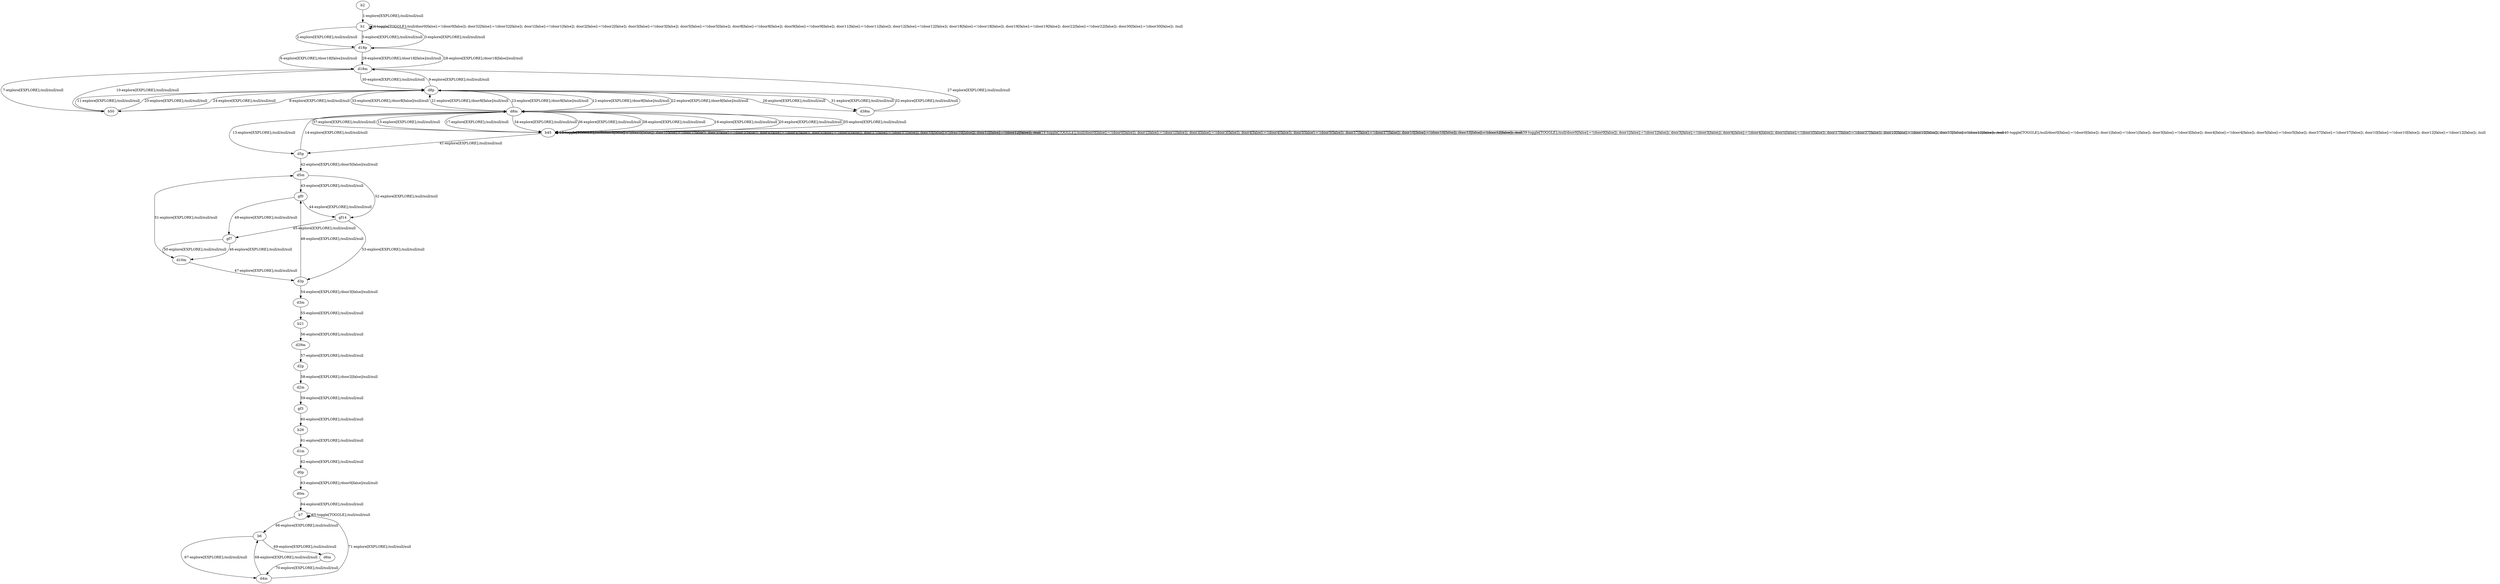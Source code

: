 # Total number of goals covered by this test: 1
# d4m --> b7

digraph g {
"b2" -> "b1" [label = "1-explore[EXPLORE];/null/null/null"];
"b1" -> "d18p" [label = "2-explore[EXPLORE];/null/null/null"];
"d18p" -> "b1" [label = "3-explore[EXPLORE];/null/null/null"];
"b1" -> "b1" [label = "4-toggle[TOGGLE];/null/door0[false]:=!(door0[false]); door32[false]:=!(door32[false]); door1[false]:=!(door1[false]); door2[false]:=!(door2[false]); door3[false]:=!(door3[false]); door5[false]:=!(door5[false]); door8[false]:=!(door8[false]); door9[false]:=!(door9[false]); door11[false]:=!(door11[false]); door12[false]:=!(door12[false]); door18[false]:=!(door18[false]); door19[false]:=!(door19[false]); door22[false]:=!(door22[false]); door30[false]:=!(door30[false]); /null"];
"b1" -> "d18p" [label = "5-explore[EXPLORE];/null/null/null"];
"d18p" -> "d18m" [label = "6-explore[EXPLORE];/door18[false]/null/null"];
"d18m" -> "b50" [label = "7-explore[EXPLORE];/null/null/null"];
"b50" -> "d8p" [label = "8-explore[EXPLORE];/null/null/null"];
"d8p" -> "d18m" [label = "9-explore[EXPLORE];/null/null/null"];
"d18m" -> "b50" [label = "10-explore[EXPLORE];/null/null/null"];
"b50" -> "d8p" [label = "11-explore[EXPLORE];/null/null/null"];
"d8p" -> "d8m" [label = "12-explore[EXPLORE];/door8[false]/null/null"];
"d8m" -> "d5p" [label = "13-explore[EXPLORE];/null/null/null"];
"d5p" -> "d8m" [label = "14-explore[EXPLORE];/null/null/null"];
"d8m" -> "b45" [label = "15-explore[EXPLORE];/null/null/null"];
"b45" -> "d8m" [label = "16-explore[EXPLORE];/null/null/null"];
"d8m" -> "b45" [label = "17-explore[EXPLORE];/null/null/null"];
"b45" -> "b45" [label = "18-toggle[TOGGLE];/null/door0[false]:=!(door0[false]); door1[false]:=!(door1[false]); door3[false]:=!(door3[false]); door4[false]:=!(door4[false]); door5[false]:=!(door5[false]); door37[false]:=!(door37[false]); door10[false]:=!(door10[false]); door12[false]:=!(door12[false]); /null"];
"b45" -> "b45" [label = "19-toggle[TOGGLE];/null/door0[false]:=!(door0[false]); door1[false]:=!(door1[false]); door3[false]:=!(door3[false]); door4[false]:=!(door4[false]); door5[false]:=!(door5[false]); door37[false]:=!(door37[false]); door10[false]:=!(door10[false]); door12[false]:=!(door12[false]); /null"];
"b45" -> "d8m" [label = "20-explore[EXPLORE];/null/null/null"];
"d8m" -> "d8p" [label = "21-explore[EXPLORE];/door8[false]/null/null"];
"d8p" -> "d8m" [label = "22-explore[EXPLORE];/door8[false]/null/null"];
"d8m" -> "d8p" [label = "23-explore[EXPLORE];/door8[false]/null/null"];
"d8p" -> "b50" [label = "24-explore[EXPLORE];/null/null/null"];
"b50" -> "d8p" [label = "25-explore[EXPLORE];/null/null/null"];
"d8p" -> "d38m" [label = "26-explore[EXPLORE];/null/null/null"];
"d38m" -> "d18m" [label = "27-explore[EXPLORE];/null/null/null"];
"d18m" -> "d18p" [label = "28-explore[EXPLORE];/door18[false]/null/null"];
"d18p" -> "d18m" [label = "29-explore[EXPLORE];/door18[false]/null/null"];
"d18m" -> "d8p" [label = "30-explore[EXPLORE];/null/null/null"];
"d8p" -> "d38m" [label = "31-explore[EXPLORE];/null/null/null"];
"d38m" -> "d8p" [label = "32-explore[EXPLORE];/null/null/null"];
"d8p" -> "d8m" [label = "33-explore[EXPLORE];/door8[false]/null/null"];
"d8m" -> "b45" [label = "34-explore[EXPLORE];/null/null/null"];
"b45" -> "d8m" [label = "35-explore[EXPLORE];/null/null/null"];
"d8m" -> "b45" [label = "36-explore[EXPLORE];/null/null/null"];
"b45" -> "d8m" [label = "37-explore[EXPLORE];/null/null/null"];
"d8m" -> "b45" [label = "38-explore[EXPLORE];/null/null/null"];
"b45" -> "b45" [label = "39-toggle[TOGGLE];/null/door0[false]:=!(door0[false]); door1[false]:=!(door1[false]); door3[false]:=!(door3[false]); door4[false]:=!(door4[false]); door5[false]:=!(door5[false]); door37[false]:=!(door37[false]); door10[false]:=!(door10[false]); door12[false]:=!(door12[false]); /null"];
"b45" -> "b45" [label = "40-toggle[TOGGLE];/null/door0[false]:=!(door0[false]); door1[false]:=!(door1[false]); door3[false]:=!(door3[false]); door4[false]:=!(door4[false]); door5[false]:=!(door5[false]); door37[false]:=!(door37[false]); door10[false]:=!(door10[false]); door12[false]:=!(door12[false]); /null"];
"b45" -> "d5p" [label = "41-explore[EXPLORE];/null/null/null"];
"d5p" -> "d5m" [label = "42-explore[EXPLORE];/door5[false]/null/null"];
"d5m" -> "gf0" [label = "43-explore[EXPLORE];/null/null/null"];
"gf0" -> "gf14" [label = "44-explore[EXPLORE];/null/null/null"];
"gf14" -> "gf7" [label = "45-explore[EXPLORE];/null/null/null"];
"gf7" -> "d10m" [label = "46-explore[EXPLORE];/null/null/null"];
"d10m" -> "d3p" [label = "47-explore[EXPLORE];/null/null/null"];
"d3p" -> "gf0" [label = "48-explore[EXPLORE];/null/null/null"];
"gf0" -> "gf7" [label = "49-explore[EXPLORE];/null/null/null"];
"gf7" -> "d10m" [label = "50-explore[EXPLORE];/null/null/null"];
"d10m" -> "d5m" [label = "51-explore[EXPLORE];/null/null/null"];
"d5m" -> "gf14" [label = "52-explore[EXPLORE];/null/null/null"];
"gf14" -> "d3p" [label = "53-explore[EXPLORE];/null/null/null"];
"d3p" -> "d3m" [label = "54-explore[EXPLORE];/door3[false]/null/null"];
"d3m" -> "b21" [label = "55-explore[EXPLORE];/null/null/null"];
"b21" -> "d29m" [label = "56-explore[EXPLORE];/null/null/null"];
"d29m" -> "d2p" [label = "57-explore[EXPLORE];/null/null/null"];
"d2p" -> "d2m" [label = "58-explore[EXPLORE];/door2[false]/null/null"];
"d2m" -> "gf3" [label = "59-explore[EXPLORE];/null/null/null"];
"gf3" -> "b26" [label = "60-explore[EXPLORE];/null/null/null"];
"b26" -> "d1m" [label = "61-explore[EXPLORE];/null/null/null"];
"d1m" -> "d0p" [label = "62-explore[EXPLORE];/null/null/null"];
"d0p" -> "d0m" [label = "63-explore[EXPLORE];/door0[false]/null/null"];
"d0m" -> "b7" [label = "64-explore[EXPLORE];/null/null/null"];
"b7" -> "b7" [label = "65-toggle[TOGGLE];/null/null/null"];
"b7" -> "b6" [label = "66-explore[EXPLORE];/null/null/null"];
"b6" -> "d4m" [label = "67-explore[EXPLORE];/null/null/null"];
"d4m" -> "b6" [label = "68-explore[EXPLORE];/null/null/null"];
"b6" -> "d6m" [label = "69-explore[EXPLORE];/null/null/null"];
"d6m" -> "d4m" [label = "70-explore[EXPLORE];/null/null/null"];
"d4m" -> "b7" [label = "71-explore[EXPLORE];/null/null/null"];
}